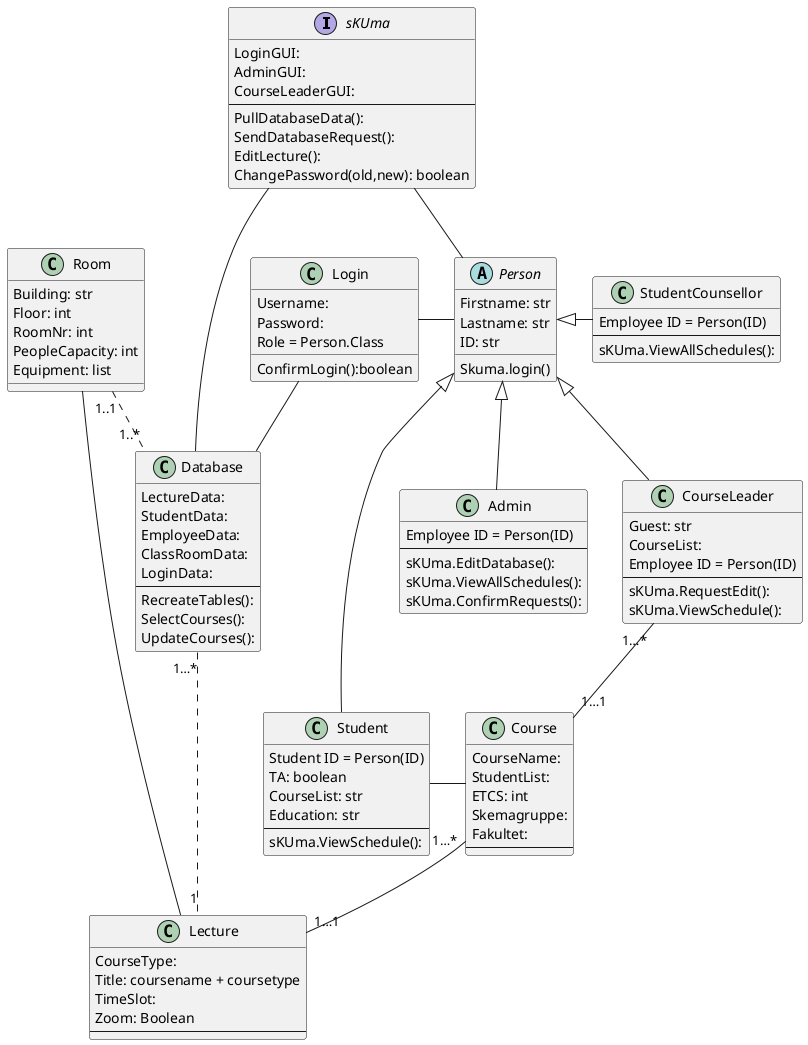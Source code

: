 @startuml

interface sKUma{
    LoginGUI:
    AdminGUI:
    CourseLeaderGUI:
    --
    PullDatabaseData():
    SendDatabaseRequest():
    EditLecture():
    ChangePassword(old,new): boolean
}

class Student{
    Student ID = Person(ID)
    TA: boolean
    CourseList: str
    Education: str
    --
    sKUma.ViewSchedule():
    }

abstract class Person{
Firstname: str
Lastname: str
ID: str
__
Skuma.login()
}

class Admin{
    Employee ID = Person(ID)
    --
    sKUma.EditDatabase():
    sKUma.ViewAllSchedules():
    sKUma.ConfirmRequests():
}

class StudentCounsellor{
    Employee ID = Person(ID)
    --
    sKUma.ViewAllSchedules():
}


class Lecture {
    CourseType:
    Title: coursename + coursetype
    TimeSlot:
    Zoom: Boolean
    --
    }

class Course {
   CourseName:
   StudentList:
   ETCS: int
   Skemagruppe:
   Fakultet:
   --
   }

class CourseLeader{
    Guest: str
    CourseList:
    Employee ID = Person(ID)
    --
    sKUma.RequestEdit():
    sKUma.ViewSchedule():
}

class Database{
    LectureData:
    StudentData:
    EmployeeData:
    ClassRoomData:
    LoginData:
    --
    RecreateTables():
    SelectCourses():
    UpdateCourses():
    }

class Room{
Building: str
Floor: int
RoomNr: int
PeopleCapacity: int
Equipment: list
}

class Login{
Username:
Password:
Role = Person.Class
__
ConfirmLogin():boolean
}

Room  "1..1" .. "1..*" Database
CourseLeader "1…*" -- "1…1" Course
Course "1…*" -- "1…1" Lecture
Room - Lecture
sKUma -- Database
sKUma -- Person
Database "1…*" ... "1" Lecture
Student - Course
Person <|-- Admin
Person <|-- CourseLeader
Person <|-- Student
Person <|- StudentCounsellor
Login -- Database
Login - Person
@enduml


